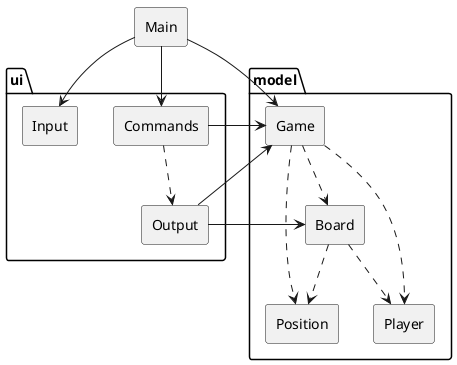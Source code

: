 @startuml

skinparam componentStyle rectangle

package ui {
  [Commands] ..> [Output]
  [Input]
}

package model {
' Relações de Coesão
  [Game] ..> [Board]
  [Game] ..> [Position]
  [Game] ..> [Player]
  [Board] ..> [Player]
  [Board] ..> [Position]
}

' Relações de Acoplamento
[Main] --> [Input]
[Main] --> [Commands]
[Main] --> [Game]
[Commands] -> [Game]
[Output] -up-> [Game]
[Output] -> [Board]


@enduml